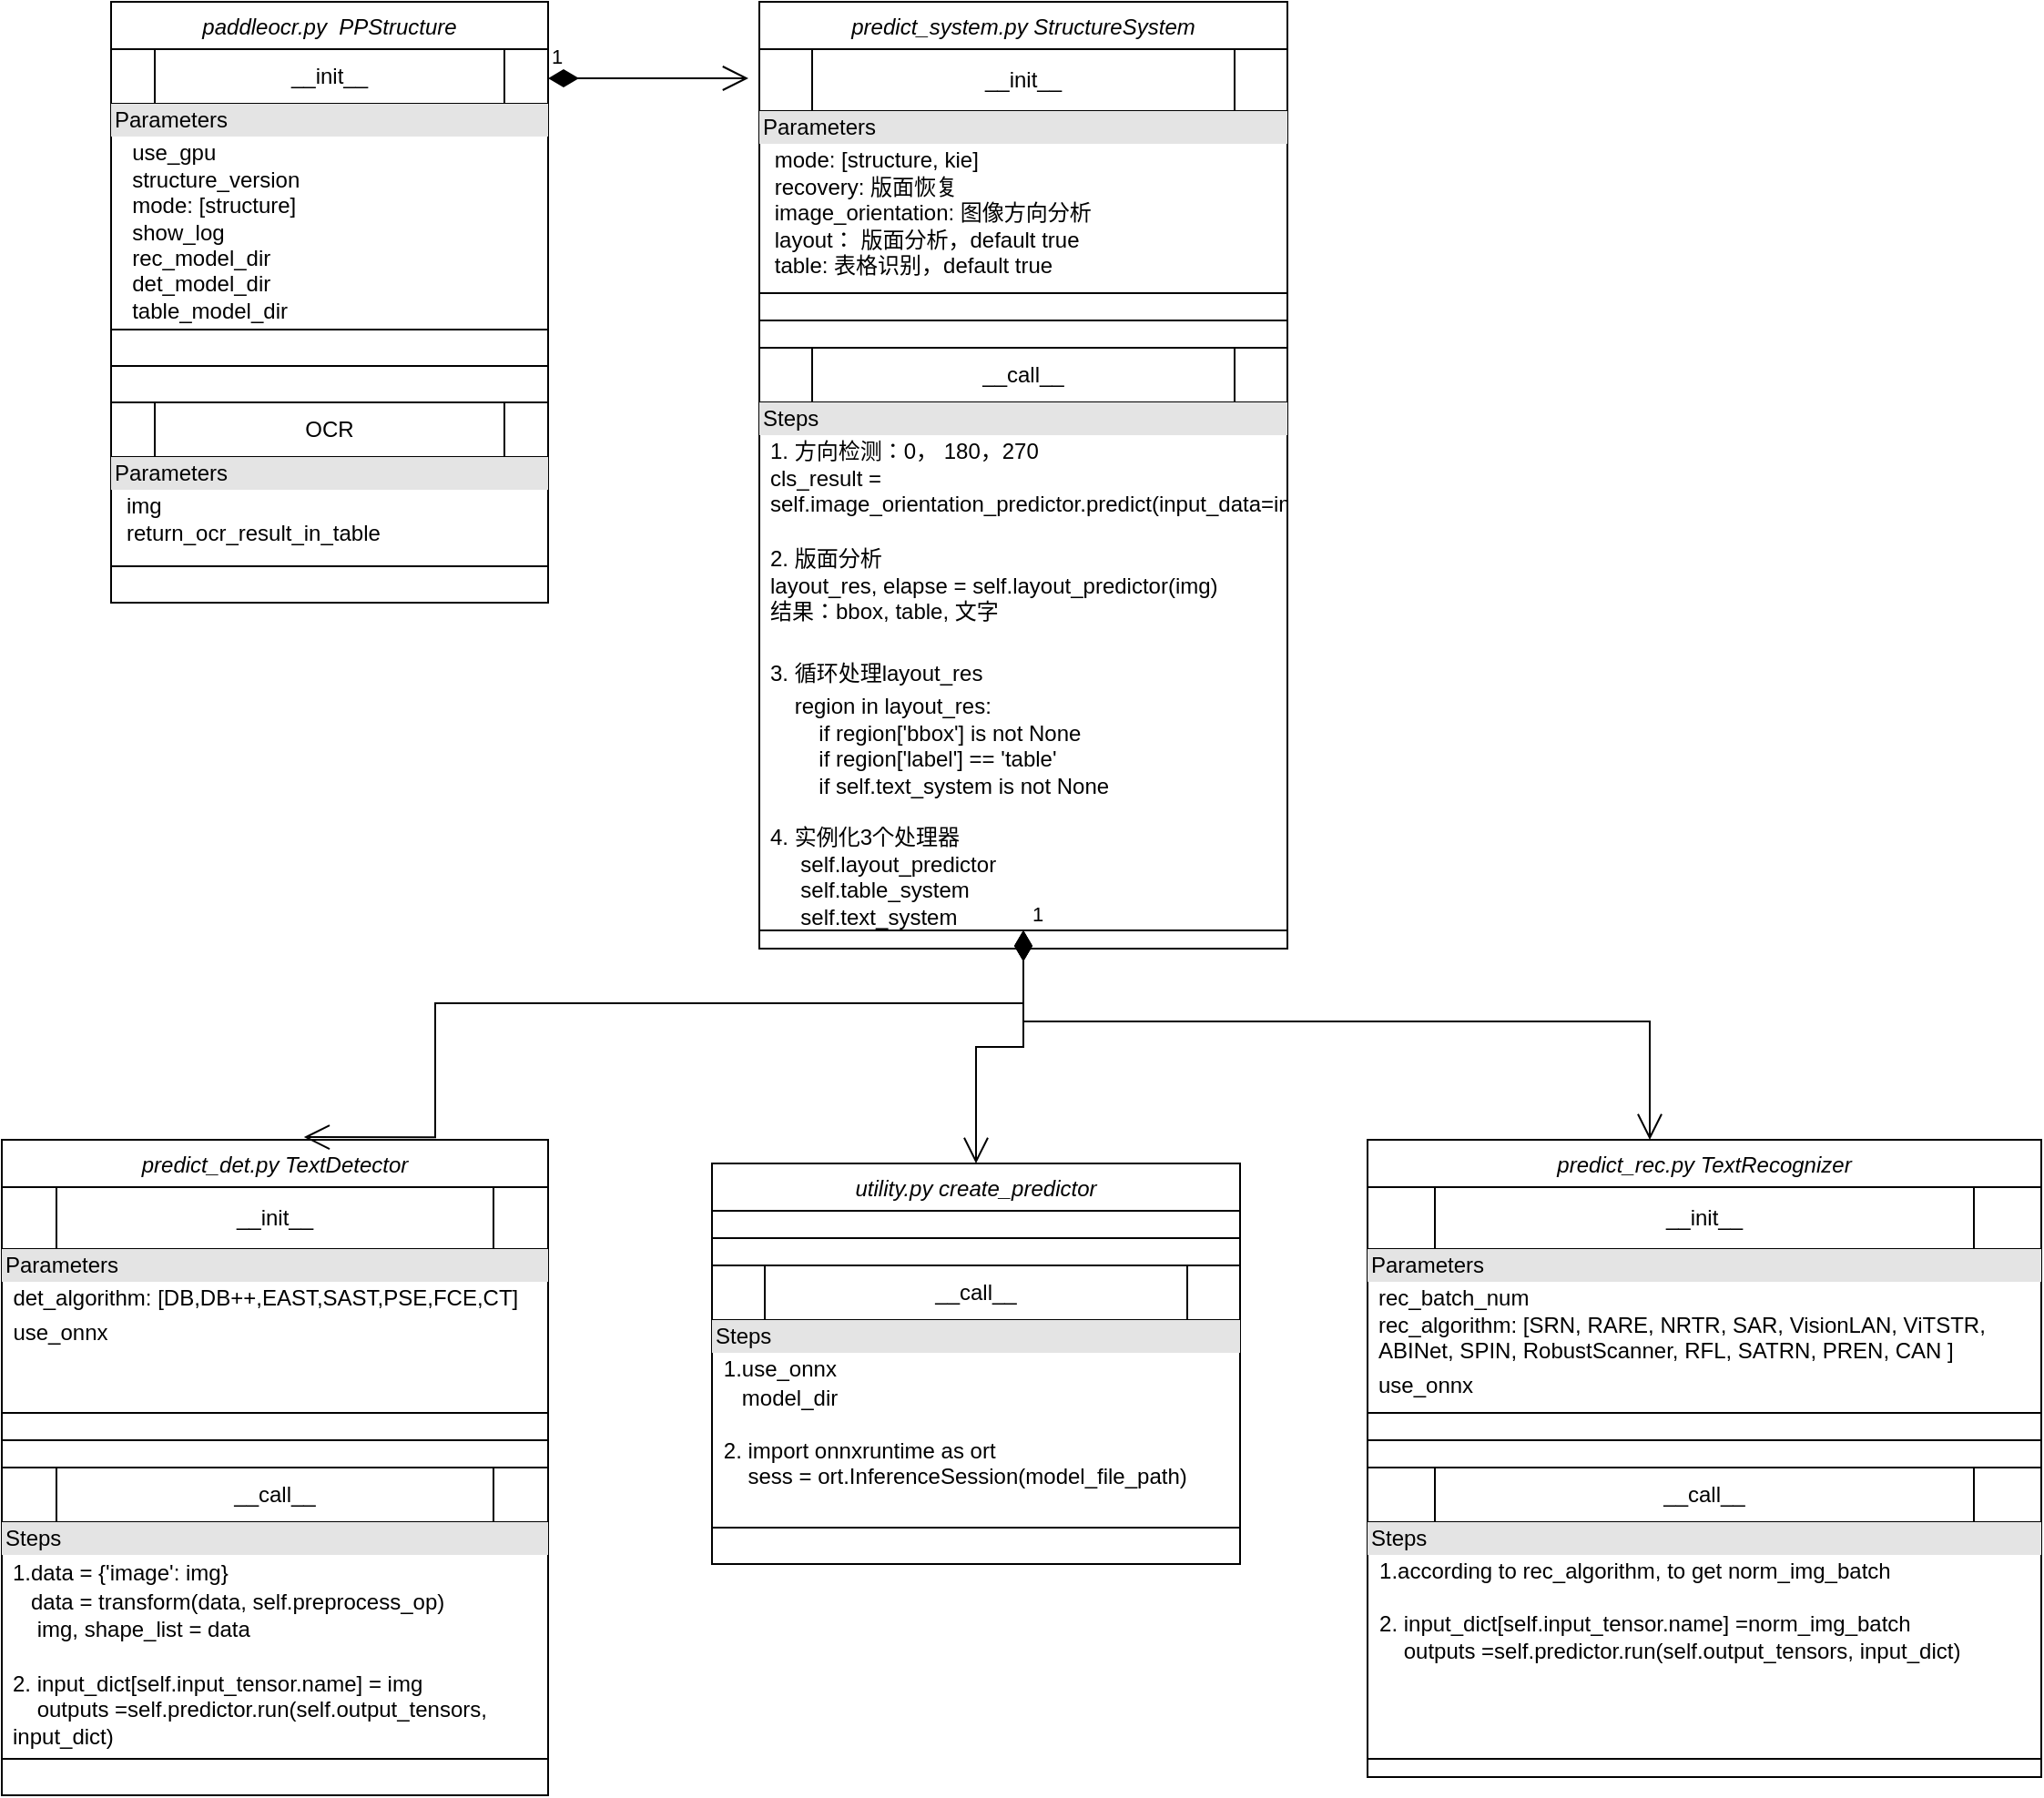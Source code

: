 <mxfile version="24.3.1" type="github">
  <diagram id="C5RBs43oDa-KdzZeNtuy" name="Page-1">
    <mxGraphModel dx="1290" dy="618" grid="1" gridSize="10" guides="1" tooltips="1" connect="1" arrows="1" fold="1" page="1" pageScale="1" pageWidth="1169" pageHeight="827" math="0" shadow="0">
      <root>
        <mxCell id="WIyWlLk6GJQsqaUBKTNV-0" />
        <mxCell id="WIyWlLk6GJQsqaUBKTNV-1" parent="WIyWlLk6GJQsqaUBKTNV-0" />
        <mxCell id="zkfFHV4jXpPFQw0GAbJ--0" value="paddleocr.py  PPStructure" style="swimlane;fontStyle=2;align=center;verticalAlign=top;childLayout=stackLayout;horizontal=1;startSize=26;horizontalStack=0;resizeParent=1;resizeLast=0;collapsible=1;marginBottom=0;rounded=0;shadow=0;strokeWidth=1;" parent="WIyWlLk6GJQsqaUBKTNV-1" vertex="1">
          <mxGeometry x="80" y="40" width="240" height="330" as="geometry">
            <mxRectangle x="230" y="140" width="160" height="26" as="alternateBounds" />
          </mxGeometry>
        </mxCell>
        <mxCell id="fFpk34Q_P3umQofqK6B3-12" value="&lt;span style=&quot;text-wrap: nowrap;&quot;&gt;__init__&lt;/span&gt;" style="shape=process;whiteSpace=wrap;html=1;backgroundOutline=1;" parent="zkfFHV4jXpPFQw0GAbJ--0" vertex="1">
          <mxGeometry y="26" width="240" height="30" as="geometry" />
        </mxCell>
        <mxCell id="fFpk34Q_P3umQofqK6B3-44" value="&lt;div style=&quot;box-sizing:border-box;width:100%;background:#e4e4e4;padding:2px;&quot;&gt;Parameters&lt;/div&gt;&lt;table style=&quot;width:100%;font-size:1em;&quot; cellpadding=&quot;2&quot; cellspacing=&quot;0&quot;&gt;&lt;tbody&gt;&lt;tr&gt;&lt;td&gt;&lt;br&gt;&lt;/td&gt;&lt;td&gt;&lt;span style=&quot;text-wrap: nowrap;&quot;&gt;use_gpu&lt;br&gt;&lt;/span&gt;structure_version&lt;br&gt;mode: [structure]&lt;br&gt;show_log&lt;br&gt;rec_model_dir&lt;br&gt;det_model_dir&lt;br&gt;table_model_dir&lt;br&gt;layout_model_dir&lt;br&gt;&lt;br&gt;&lt;/td&gt;&lt;/tr&gt;&lt;tr&gt;&lt;td&gt;&lt;br&gt;&lt;/td&gt;&lt;td&gt;&lt;br&gt;&lt;/td&gt;&lt;/tr&gt;&lt;tr&gt;&lt;td&gt;&lt;/td&gt;&lt;td&gt;&lt;br&gt;&lt;/td&gt;&lt;/tr&gt;&lt;/tbody&gt;&lt;/table&gt;" style="verticalAlign=top;align=left;overflow=fill;html=1;whiteSpace=wrap;" parent="zkfFHV4jXpPFQw0GAbJ--0" vertex="1">
          <mxGeometry y="56" width="240" height="124" as="geometry" />
        </mxCell>
        <mxCell id="zkfFHV4jXpPFQw0GAbJ--4" value="" style="line;html=1;strokeWidth=1;align=left;verticalAlign=middle;spacingTop=-1;spacingLeft=3;spacingRight=3;rotatable=0;labelPosition=right;points=[];portConstraint=eastwest;" parent="zkfFHV4jXpPFQw0GAbJ--0" vertex="1">
          <mxGeometry y="180" width="240" height="40" as="geometry" />
        </mxCell>
        <mxCell id="fFpk34Q_P3umQofqK6B3-15" value="OCR" style="shape=process;whiteSpace=wrap;html=1;backgroundOutline=1;" parent="zkfFHV4jXpPFQw0GAbJ--0" vertex="1">
          <mxGeometry y="220" width="240" height="30" as="geometry" />
        </mxCell>
        <mxCell id="fFpk34Q_P3umQofqK6B3-43" value="&lt;div style=&quot;box-sizing:border-box;width:100%;background:#e4e4e4;padding:2px;&quot;&gt;Parameters&lt;/div&gt;&lt;table style=&quot;width:100%;font-size:1em;&quot; cellpadding=&quot;2&quot; cellspacing=&quot;0&quot;&gt;&lt;tbody&gt;&lt;tr&gt;&lt;td&gt;&lt;br&gt;&lt;/td&gt;&lt;td&gt;&lt;span style=&quot;text-wrap: nowrap;&quot;&gt;img&lt;br&gt;&lt;/span&gt;return_ocr_result_in_table&lt;br&gt;&lt;br&gt;&lt;/td&gt;&lt;/tr&gt;&lt;tr&gt;&lt;td&gt;&lt;br&gt;&lt;/td&gt;&lt;td&gt;&lt;br&gt;&lt;/td&gt;&lt;/tr&gt;&lt;tr&gt;&lt;td&gt;&lt;/td&gt;&lt;td&gt;&lt;br&gt;&lt;/td&gt;&lt;/tr&gt;&lt;/tbody&gt;&lt;/table&gt;" style="verticalAlign=top;align=left;overflow=fill;html=1;whiteSpace=wrap;" parent="zkfFHV4jXpPFQw0GAbJ--0" vertex="1">
          <mxGeometry y="250" width="240" height="60" as="geometry" />
        </mxCell>
        <mxCell id="fFpk34Q_P3umQofqK6B3-34" value="predict_system.py StructureSystem" style="swimlane;fontStyle=2;align=center;verticalAlign=top;childLayout=stackLayout;horizontal=1;startSize=26;horizontalStack=0;resizeParent=1;resizeLast=0;collapsible=1;marginBottom=0;rounded=0;shadow=0;strokeWidth=1;" parent="WIyWlLk6GJQsqaUBKTNV-1" vertex="1">
          <mxGeometry x="436" y="40" width="290" height="520" as="geometry">
            <mxRectangle x="230" y="140" width="160" height="26" as="alternateBounds" />
          </mxGeometry>
        </mxCell>
        <mxCell id="fFpk34Q_P3umQofqK6B3-35" value="&lt;span style=&quot;text-wrap: nowrap;&quot;&gt;__init__&lt;/span&gt;" style="shape=process;whiteSpace=wrap;html=1;backgroundOutline=1;" parent="fFpk34Q_P3umQofqK6B3-34" vertex="1">
          <mxGeometry y="26" width="290" height="34" as="geometry" />
        </mxCell>
        <mxCell id="fFpk34Q_P3umQofqK6B3-40" value="&lt;div style=&quot;box-sizing:border-box;width:100%;background:#e4e4e4;padding:2px;&quot;&gt;Parameters&lt;/div&gt;&lt;table style=&quot;width:100%;font-size:1em;&quot; cellpadding=&quot;2&quot; cellspacing=&quot;0&quot;&gt;&lt;tbody&gt;&lt;tr&gt;&lt;td&gt;&lt;br&gt;&lt;/td&gt;&lt;td&gt;mode: [structure, kie]&lt;br&gt;recovery: 版面恢复&lt;br&gt;image_orientation: 图像方向分析&lt;br&gt;layout： 版面分析，default true&lt;br&gt;table: 表格识别，default true&lt;br&gt;&lt;/td&gt;&lt;/tr&gt;&lt;tr&gt;&lt;td&gt;&lt;br&gt;&lt;/td&gt;&lt;td&gt;&lt;br&gt;&lt;/td&gt;&lt;/tr&gt;&lt;tr&gt;&lt;td&gt;&lt;/td&gt;&lt;td&gt;&lt;br&gt;&lt;/td&gt;&lt;/tr&gt;&lt;/tbody&gt;&lt;/table&gt;" style="verticalAlign=top;align=left;overflow=fill;html=1;whiteSpace=wrap;" parent="fFpk34Q_P3umQofqK6B3-34" vertex="1">
          <mxGeometry y="60" width="290" height="100" as="geometry" />
        </mxCell>
        <mxCell id="fFpk34Q_P3umQofqK6B3-37" value="" style="line;html=1;strokeWidth=1;align=left;verticalAlign=middle;spacingTop=-1;spacingLeft=3;spacingRight=3;rotatable=0;labelPosition=right;points=[];portConstraint=eastwest;" parent="fFpk34Q_P3umQofqK6B3-34" vertex="1">
          <mxGeometry y="160" width="290" height="30" as="geometry" />
        </mxCell>
        <mxCell id="fFpk34Q_P3umQofqK6B3-38" value="__call__" style="shape=process;whiteSpace=wrap;html=1;backgroundOutline=1;" parent="fFpk34Q_P3umQofqK6B3-34" vertex="1">
          <mxGeometry y="190" width="290" height="30" as="geometry" />
        </mxCell>
        <mxCell id="fFpk34Q_P3umQofqK6B3-46" value="&lt;div style=&quot;box-sizing:border-box;width:100%;background:#e4e4e4;padding:2px;&quot;&gt;Steps&lt;/div&gt;&lt;table style=&quot;width:100%;font-size:1em;&quot; cellpadding=&quot;2&quot; cellspacing=&quot;0&quot;&gt;&lt;tbody&gt;&lt;tr&gt;&lt;td&gt;&lt;br&gt;&lt;/td&gt;&lt;td&gt;1. 方向检测：0， 180，270&lt;br&gt;cls_result = self.image_orientation_predictor.predict(input_data=img)&lt;br&gt;&lt;span style=&quot;font-family: &amp;quot;JetBrains Mono&amp;quot;, monospace; font-size: 9.8pt; background-color: rgb(30, 31, 34); color: rgb(188, 190, 196);&quot;&gt;&lt;br&gt;&lt;/span&gt;2. 版面分析&lt;br&gt;layout_res, elapse = self.layout_predictor(img)&lt;br&gt;结果：bbox, table, 文字&lt;br&gt;&lt;font face=&quot;JetBrains Mono, monospace&quot; color=&quot;#bcbec4&quot;&gt;&lt;span style=&quot;font-size: 13.067px; background-color: rgb(30, 31, 34);&quot;&gt;&lt;br&gt;&lt;/span&gt;&lt;/font&gt;&lt;/td&gt;&lt;/tr&gt;&lt;tr&gt;&lt;td&gt;&lt;br&gt;&lt;/td&gt;&lt;td&gt;3. 循环处理layout_res&lt;br&gt;&lt;/td&gt;&lt;/tr&gt;&lt;tr&gt;&lt;td&gt;&lt;/td&gt;&lt;td&gt;&amp;nbsp; &amp;nbsp;&amp;nbsp;region in layout_res:&lt;br&gt;&amp;nbsp; &amp;nbsp; &amp;nbsp; &amp;nbsp;&amp;nbsp;if region[&#39;bbox&#39;] is not None&lt;br&gt;&amp;nbsp; &amp;nbsp; &amp;nbsp; &amp;nbsp; if region[&#39;label&#39;] == &#39;table&#39;&lt;br&gt;&lt;span style=&quot;white-space: pre;&quot;&gt;&#x9;&lt;/span&gt;if self.text_system is not None&lt;br&gt;&lt;br&gt;4. 实例化3个处理器&lt;br&gt;&amp;nbsp; &amp;nbsp; &amp;nbsp;self.layout_predictor&lt;br&gt;&amp;nbsp; &amp;nbsp; &amp;nbsp;self.table_system&lt;br&gt;&amp;nbsp; &amp;nbsp; &amp;nbsp;self.text_system&lt;/td&gt;&lt;/tr&gt;&lt;/tbody&gt;&lt;/table&gt;" style="verticalAlign=top;align=left;overflow=fill;html=1;whiteSpace=wrap;" parent="fFpk34Q_P3umQofqK6B3-34" vertex="1">
          <mxGeometry y="220" width="290" height="290" as="geometry" />
        </mxCell>
        <mxCell id="fFpk34Q_P3umQofqK6B3-39" value="1" style="endArrow=open;html=1;endSize=12;startArrow=diamondThin;startSize=14;startFill=1;edgeStyle=orthogonalEdgeStyle;align=left;verticalAlign=bottom;rounded=0;" parent="WIyWlLk6GJQsqaUBKTNV-1" edge="1">
          <mxGeometry x="-1" y="3" relative="1" as="geometry">
            <mxPoint x="320" y="82" as="sourcePoint" />
            <mxPoint x="430" y="82" as="targetPoint" />
          </mxGeometry>
        </mxCell>
        <mxCell id="fFpk34Q_P3umQofqK6B3-47" value="predict_det.py TextDetector" style="swimlane;fontStyle=2;align=center;verticalAlign=top;childLayout=stackLayout;horizontal=1;startSize=26;horizontalStack=0;resizeParent=1;resizeLast=0;collapsible=1;marginBottom=0;rounded=0;shadow=0;strokeWidth=1;" parent="WIyWlLk6GJQsqaUBKTNV-1" vertex="1">
          <mxGeometry x="20" y="665" width="300" height="360" as="geometry">
            <mxRectangle x="230" y="140" width="160" height="26" as="alternateBounds" />
          </mxGeometry>
        </mxCell>
        <mxCell id="fFpk34Q_P3umQofqK6B3-48" value="&lt;span style=&quot;text-wrap: nowrap;&quot;&gt;__init__&lt;/span&gt;" style="shape=process;whiteSpace=wrap;html=1;backgroundOutline=1;" parent="fFpk34Q_P3umQofqK6B3-47" vertex="1">
          <mxGeometry y="26" width="300" height="34" as="geometry" />
        </mxCell>
        <mxCell id="fFpk34Q_P3umQofqK6B3-49" value="&lt;div style=&quot;box-sizing:border-box;width:100%;background:#e4e4e4;padding:2px;&quot;&gt;Parameters&lt;/div&gt;&lt;table style=&quot;width:100%;font-size:1em;&quot; cellpadding=&quot;2&quot; cellspacing=&quot;0&quot;&gt;&lt;tbody&gt;&lt;tr&gt;&lt;td&gt;&lt;br&gt;&lt;/td&gt;&lt;td&gt;det_algorithm: [DB,DB++,EAST,SAST,PSE,FCE,CT]&lt;br&gt;&lt;/td&gt;&lt;/tr&gt;&lt;tr&gt;&lt;td&gt;&lt;br&gt;&lt;/td&gt;&lt;td&gt;use_onnx&lt;/td&gt;&lt;/tr&gt;&lt;tr&gt;&lt;td&gt;&lt;/td&gt;&lt;td&gt;&lt;br&gt;&lt;/td&gt;&lt;/tr&gt;&lt;/tbody&gt;&lt;/table&gt;" style="verticalAlign=top;align=left;overflow=fill;html=1;whiteSpace=wrap;" parent="fFpk34Q_P3umQofqK6B3-47" vertex="1">
          <mxGeometry y="60" width="300" height="90" as="geometry" />
        </mxCell>
        <mxCell id="fFpk34Q_P3umQofqK6B3-50" value="" style="line;html=1;strokeWidth=1;align=left;verticalAlign=middle;spacingTop=-1;spacingLeft=3;spacingRight=3;rotatable=0;labelPosition=right;points=[];portConstraint=eastwest;" parent="fFpk34Q_P3umQofqK6B3-47" vertex="1">
          <mxGeometry y="150" width="300" height="30" as="geometry" />
        </mxCell>
        <mxCell id="fFpk34Q_P3umQofqK6B3-51" value="__call__" style="shape=process;whiteSpace=wrap;html=1;backgroundOutline=1;" parent="fFpk34Q_P3umQofqK6B3-47" vertex="1">
          <mxGeometry y="180" width="300" height="30" as="geometry" />
        </mxCell>
        <mxCell id="fFpk34Q_P3umQofqK6B3-52" value="&lt;div style=&quot;box-sizing:border-box;width:100%;background:#e4e4e4;padding:2px;&quot;&gt;Steps&lt;/div&gt;&lt;table style=&quot;width:100%;font-size:1em;&quot; cellpadding=&quot;2&quot; cellspacing=&quot;0&quot;&gt;&lt;tbody&gt;&lt;tr&gt;&lt;td&gt;&lt;br&gt;&lt;/td&gt;&lt;td&gt;1.data =&amp;nbsp;{&#39;image&#39;: img}&lt;span style=&quot;font-family: &amp;quot;JetBrains Mono&amp;quot;, monospace; font-size: 9.8pt; background-color: rgb(30, 31, 34); color: rgb(188, 190, 196);&quot;&gt;&lt;br&gt;&lt;/span&gt;&amp;nbsp; &amp;nbsp;data = transform(data, self.preprocess_op)&lt;span style=&quot;font-family: &amp;quot;JetBrains Mono&amp;quot;, monospace; font-size: 9.8pt; background-color: rgb(30, 31, 34); color: rgb(188, 190, 196);&quot;&gt;&lt;br&gt;&lt;/span&gt;&amp;nbsp; &amp;nbsp; img, shape_list = data&lt;br&gt;&lt;br&gt;2. input_dict[self.input_tensor.name] = img&lt;span style=&quot;font-family: &amp;quot;JetBrains Mono&amp;quot;, monospace; font-size: 9.8pt; background-color: rgb(30, 31, 34); color: rgb(188, 190, 196);&quot;&gt;&lt;br&gt;&lt;/span&gt;&amp;nbsp; &amp;nbsp; outputs =self.predictor.run(self.output_tensors, input_dict)&lt;br&gt;&lt;/td&gt;&lt;/tr&gt;&lt;/tbody&gt;&lt;/table&gt;" style="verticalAlign=top;align=left;overflow=fill;html=1;whiteSpace=wrap;" parent="fFpk34Q_P3umQofqK6B3-47" vertex="1">
          <mxGeometry y="210" width="300" height="130" as="geometry" />
        </mxCell>
        <mxCell id="fFpk34Q_P3umQofqK6B3-54" value="predict_rec.py TextRecognizer" style="swimlane;fontStyle=2;align=center;verticalAlign=top;childLayout=stackLayout;horizontal=1;startSize=26;horizontalStack=0;resizeParent=1;resizeLast=0;collapsible=1;marginBottom=0;rounded=0;shadow=0;strokeWidth=1;" parent="WIyWlLk6GJQsqaUBKTNV-1" vertex="1">
          <mxGeometry x="770" y="665" width="370" height="350" as="geometry">
            <mxRectangle x="230" y="140" width="160" height="26" as="alternateBounds" />
          </mxGeometry>
        </mxCell>
        <mxCell id="fFpk34Q_P3umQofqK6B3-55" value="&lt;span style=&quot;text-wrap: nowrap;&quot;&gt;__init__&lt;/span&gt;" style="shape=process;whiteSpace=wrap;html=1;backgroundOutline=1;" parent="fFpk34Q_P3umQofqK6B3-54" vertex="1">
          <mxGeometry y="26" width="370" height="34" as="geometry" />
        </mxCell>
        <mxCell id="fFpk34Q_P3umQofqK6B3-56" value="&lt;div style=&quot;box-sizing:border-box;width:100%;background:#e4e4e4;padding:2px;&quot;&gt;Parameters&lt;/div&gt;&lt;table style=&quot;width:100%;font-size:1em;&quot; cellpadding=&quot;2&quot; cellspacing=&quot;0&quot;&gt;&lt;tbody&gt;&lt;tr&gt;&lt;td&gt;&lt;br&gt;&lt;/td&gt;&lt;td&gt;rec_batch_num&lt;br&gt;rec_algorithm: [SRN, RARE, NRTR, SAR, VisionLAN, ViTSTR, ABINet, SPIN,&amp;nbsp;RobustScanner, RFL, SATRN, PREN, CAN ]&lt;br&gt;&lt;/td&gt;&lt;/tr&gt;&lt;tr&gt;&lt;td&gt;&lt;br&gt;&lt;/td&gt;&lt;td&gt;use_onnx&lt;/td&gt;&lt;/tr&gt;&lt;tr&gt;&lt;td&gt;&lt;/td&gt;&lt;td&gt;&lt;br&gt;&lt;/td&gt;&lt;/tr&gt;&lt;/tbody&gt;&lt;/table&gt;" style="verticalAlign=top;align=left;overflow=fill;html=1;whiteSpace=wrap;" parent="fFpk34Q_P3umQofqK6B3-54" vertex="1">
          <mxGeometry y="60" width="370" height="90" as="geometry" />
        </mxCell>
        <mxCell id="fFpk34Q_P3umQofqK6B3-57" value="" style="line;html=1;strokeWidth=1;align=left;verticalAlign=middle;spacingTop=-1;spacingLeft=3;spacingRight=3;rotatable=0;labelPosition=right;points=[];portConstraint=eastwest;" parent="fFpk34Q_P3umQofqK6B3-54" vertex="1">
          <mxGeometry y="150" width="370" height="30" as="geometry" />
        </mxCell>
        <mxCell id="fFpk34Q_P3umQofqK6B3-58" value="__call__" style="shape=process;whiteSpace=wrap;html=1;backgroundOutline=1;" parent="fFpk34Q_P3umQofqK6B3-54" vertex="1">
          <mxGeometry y="180" width="370" height="30" as="geometry" />
        </mxCell>
        <mxCell id="fFpk34Q_P3umQofqK6B3-59" value="&lt;div style=&quot;box-sizing:border-box;width:100%;background:#e4e4e4;padding:2px;&quot;&gt;Steps&lt;/div&gt;&lt;table style=&quot;width:100%;font-size:1em;&quot; cellpadding=&quot;2&quot; cellspacing=&quot;0&quot;&gt;&lt;tbody&gt;&lt;tr&gt;&lt;td&gt;&lt;br&gt;&lt;/td&gt;&lt;td&gt;1.according to&amp;nbsp;rec_algorithm, to get norm_img_batch&lt;br&gt;&lt;br&gt;2. input_dict[self.input_tensor.name] =norm_img_batch&lt;br&gt;&amp;nbsp; &amp;nbsp;&amp;nbsp;outputs =self.predictor.run(self.output_tensors, input_dict)&lt;/td&gt;&lt;/tr&gt;&lt;/tbody&gt;&lt;/table&gt;" style="verticalAlign=top;align=left;overflow=fill;html=1;whiteSpace=wrap;" parent="fFpk34Q_P3umQofqK6B3-54" vertex="1">
          <mxGeometry y="210" width="370" height="130" as="geometry" />
        </mxCell>
        <mxCell id="fFpk34Q_P3umQofqK6B3-61" value="1" style="endArrow=open;html=1;endSize=12;startArrow=diamondThin;startSize=14;startFill=1;edgeStyle=orthogonalEdgeStyle;align=left;verticalAlign=bottom;rounded=0;entryX=0.553;entryY=-0.004;entryDx=0;entryDy=0;entryPerimeter=0;" parent="WIyWlLk6GJQsqaUBKTNV-1" source="fFpk34Q_P3umQofqK6B3-46" target="fFpk34Q_P3umQofqK6B3-47" edge="1">
          <mxGeometry x="-1" y="3" relative="1" as="geometry">
            <mxPoint x="290" y="520" as="sourcePoint" />
            <mxPoint x="400" y="520" as="targetPoint" />
            <Array as="points">
              <mxPoint x="581" y="590" />
              <mxPoint x="258" y="590" />
              <mxPoint x="258" y="664" />
            </Array>
          </mxGeometry>
        </mxCell>
        <mxCell id="fFpk34Q_P3umQofqK6B3-62" value="1" style="endArrow=open;html=1;endSize=12;startArrow=diamondThin;startSize=14;startFill=1;edgeStyle=orthogonalEdgeStyle;align=left;verticalAlign=bottom;rounded=0;exitX=0.5;exitY=1;exitDx=0;exitDy=0;" parent="WIyWlLk6GJQsqaUBKTNV-1" source="fFpk34Q_P3umQofqK6B3-46" target="fFpk34Q_P3umQofqK6B3-54" edge="1">
          <mxGeometry x="-1" y="3" relative="1" as="geometry">
            <mxPoint x="591" y="510" as="sourcePoint" />
            <mxPoint x="630" y="600" as="targetPoint" />
            <Array as="points">
              <mxPoint x="581" y="600" />
              <mxPoint x="925" y="600" />
            </Array>
          </mxGeometry>
        </mxCell>
        <mxCell id="fFpk34Q_P3umQofqK6B3-63" value="utility.py create_predictor" style="swimlane;fontStyle=2;align=center;verticalAlign=top;childLayout=stackLayout;horizontal=1;startSize=26;horizontalStack=0;resizeParent=1;resizeLast=0;collapsible=1;marginBottom=0;rounded=0;shadow=0;strokeWidth=1;" parent="WIyWlLk6GJQsqaUBKTNV-1" vertex="1">
          <mxGeometry x="410" y="678" width="290" height="220" as="geometry">
            <mxRectangle x="230" y="140" width="160" height="26" as="alternateBounds" />
          </mxGeometry>
        </mxCell>
        <mxCell id="fFpk34Q_P3umQofqK6B3-66" value="" style="line;html=1;strokeWidth=1;align=left;verticalAlign=middle;spacingTop=-1;spacingLeft=3;spacingRight=3;rotatable=0;labelPosition=right;points=[];portConstraint=eastwest;" parent="fFpk34Q_P3umQofqK6B3-63" vertex="1">
          <mxGeometry y="26" width="290" height="30" as="geometry" />
        </mxCell>
        <mxCell id="fFpk34Q_P3umQofqK6B3-67" value="__call__" style="shape=process;whiteSpace=wrap;html=1;backgroundOutline=1;" parent="fFpk34Q_P3umQofqK6B3-63" vertex="1">
          <mxGeometry y="56" width="290" height="30" as="geometry" />
        </mxCell>
        <mxCell id="fFpk34Q_P3umQofqK6B3-68" value="&lt;div style=&quot;box-sizing:border-box;width:100%;background:#e4e4e4;padding:2px;&quot;&gt;Steps&lt;/div&gt;&lt;table style=&quot;width:100%;font-size:1em;&quot; cellpadding=&quot;2&quot; cellspacing=&quot;0&quot;&gt;&lt;tbody&gt;&lt;tr&gt;&lt;td&gt;&lt;br&gt;&lt;/td&gt;&lt;td&gt;1.use_onnx&lt;br&gt;&amp;nbsp; &amp;nbsp;model_dir&lt;span style=&quot;font-family: &amp;quot;JetBrains Mono&amp;quot;, monospace; font-size: 9.8pt; background-color: rgb(30, 31, 34); color: rgb(188, 190, 196);&quot;&gt;&lt;br&gt;&lt;/span&gt;&lt;br&gt;2. import onnxruntime as ort&lt;br&gt;&amp;nbsp; &amp;nbsp;&amp;nbsp;sess = ort.InferenceSession(model_file_path)&lt;/td&gt;&lt;/tr&gt;&lt;/tbody&gt;&lt;/table&gt;" style="verticalAlign=top;align=left;overflow=fill;html=1;whiteSpace=wrap;" parent="fFpk34Q_P3umQofqK6B3-63" vertex="1">
          <mxGeometry y="86" width="290" height="114" as="geometry" />
        </mxCell>
        <mxCell id="fFpk34Q_P3umQofqK6B3-69" value="1" style="endArrow=open;html=1;endSize=12;startArrow=diamondThin;startSize=14;startFill=1;edgeStyle=orthogonalEdgeStyle;align=left;verticalAlign=bottom;rounded=0;exitX=0.5;exitY=1;exitDx=0;exitDy=0;entryX=0.5;entryY=0;entryDx=0;entryDy=0;" parent="WIyWlLk6GJQsqaUBKTNV-1" source="fFpk34Q_P3umQofqK6B3-46" target="fFpk34Q_P3umQofqK6B3-63" edge="1">
          <mxGeometry x="-1" y="3" relative="1" as="geometry">
            <mxPoint x="400" y="1010" as="sourcePoint" />
            <mxPoint x="610" y="950" as="targetPoint" />
          </mxGeometry>
        </mxCell>
      </root>
    </mxGraphModel>
  </diagram>
</mxfile>
